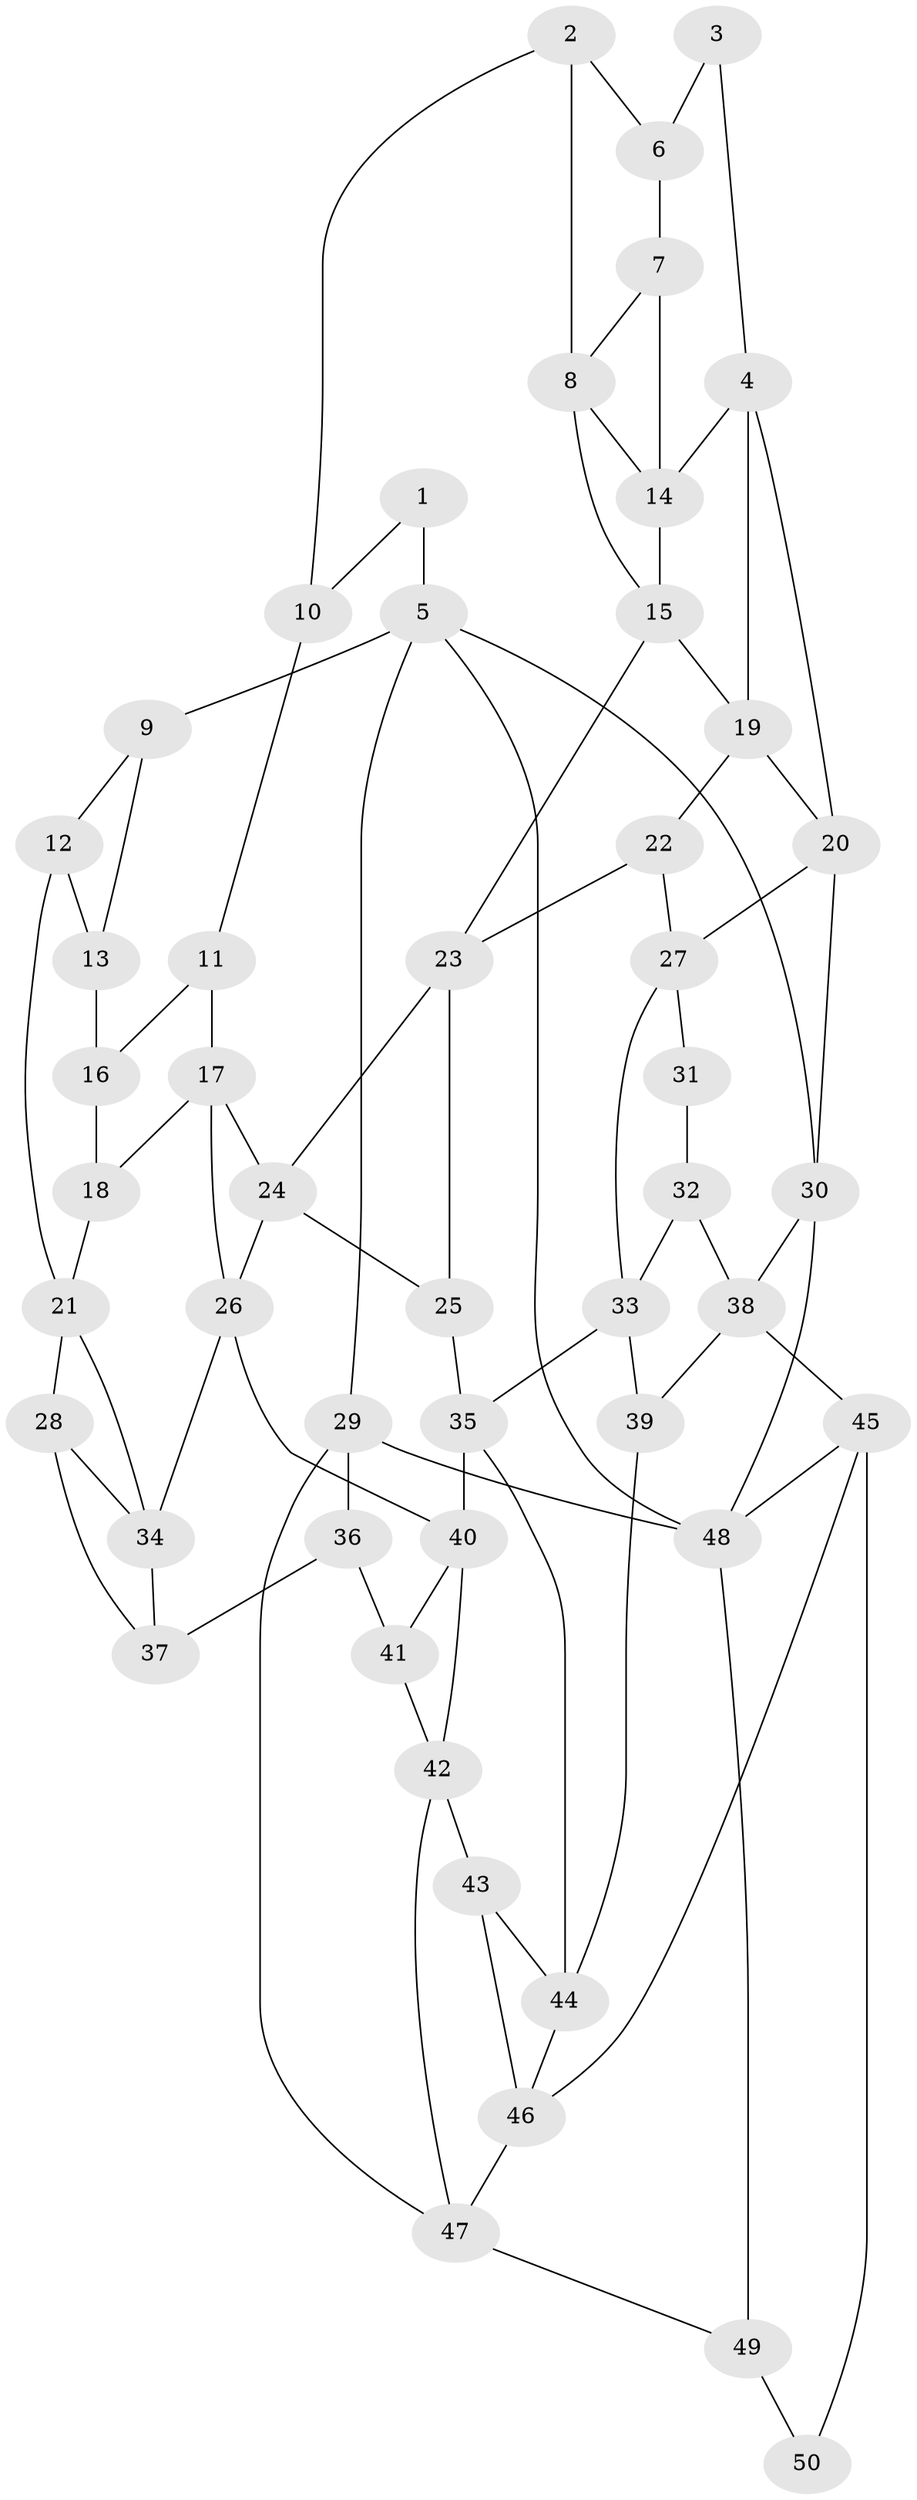 // original degree distribution, {3: 0.06060606060606061, 5: 0.5252525252525253, 6: 0.23232323232323232, 4: 0.18181818181818182}
// Generated by graph-tools (version 1.1) at 2025/38/03/04/25 23:38:27]
// undirected, 50 vertices, 87 edges
graph export_dot {
  node [color=gray90,style=filled];
  1;
  2;
  3;
  4;
  5;
  6;
  7;
  8;
  9;
  10;
  11;
  12;
  13;
  14;
  15;
  16;
  17;
  18;
  19;
  20;
  21;
  22;
  23;
  24;
  25;
  26;
  27;
  28;
  29;
  30;
  31;
  32;
  33;
  34;
  35;
  36;
  37;
  38;
  39;
  40;
  41;
  42;
  43;
  44;
  45;
  46;
  47;
  48;
  49;
  50;
  1 -- 5 [weight=2.0];
  1 -- 10 [weight=1.0];
  2 -- 6 [weight=1.0];
  2 -- 8 [weight=1.0];
  2 -- 10 [weight=1.0];
  3 -- 4 [weight=1.0];
  3 -- 6 [weight=1.0];
  4 -- 14 [weight=1.0];
  4 -- 19 [weight=1.0];
  4 -- 20 [weight=1.0];
  5 -- 9 [weight=1.0];
  5 -- 29 [weight=1.0];
  5 -- 30 [weight=1.0];
  5 -- 48 [weight=1.0];
  6 -- 7 [weight=2.0];
  7 -- 8 [weight=1.0];
  7 -- 14 [weight=1.0];
  8 -- 14 [weight=1.0];
  8 -- 15 [weight=1.0];
  9 -- 12 [weight=1.0];
  9 -- 13 [weight=1.0];
  10 -- 11 [weight=1.0];
  11 -- 16 [weight=1.0];
  11 -- 17 [weight=1.0];
  12 -- 13 [weight=1.0];
  12 -- 21 [weight=1.0];
  13 -- 16 [weight=2.0];
  14 -- 15 [weight=1.0];
  15 -- 19 [weight=1.0];
  15 -- 23 [weight=1.0];
  16 -- 18 [weight=1.0];
  17 -- 18 [weight=1.0];
  17 -- 24 [weight=1.0];
  17 -- 26 [weight=1.0];
  18 -- 21 [weight=1.0];
  19 -- 20 [weight=1.0];
  19 -- 22 [weight=1.0];
  20 -- 27 [weight=1.0];
  20 -- 30 [weight=1.0];
  21 -- 28 [weight=1.0];
  21 -- 34 [weight=1.0];
  22 -- 23 [weight=1.0];
  22 -- 27 [weight=1.0];
  23 -- 24 [weight=1.0];
  23 -- 25 [weight=1.0];
  24 -- 25 [weight=1.0];
  24 -- 26 [weight=1.0];
  25 -- 35 [weight=1.0];
  26 -- 34 [weight=1.0];
  26 -- 40 [weight=1.0];
  27 -- 31 [weight=1.0];
  27 -- 33 [weight=1.0];
  28 -- 34 [weight=1.0];
  28 -- 37 [weight=1.0];
  29 -- 36 [weight=1.0];
  29 -- 47 [weight=1.0];
  29 -- 48 [weight=1.0];
  30 -- 38 [weight=1.0];
  30 -- 48 [weight=1.0];
  31 -- 32 [weight=2.0];
  32 -- 33 [weight=1.0];
  32 -- 38 [weight=1.0];
  33 -- 35 [weight=1.0];
  33 -- 39 [weight=1.0];
  34 -- 37 [weight=1.0];
  35 -- 40 [weight=1.0];
  35 -- 44 [weight=1.0];
  36 -- 37 [weight=2.0];
  36 -- 41 [weight=1.0];
  38 -- 39 [weight=1.0];
  38 -- 45 [weight=1.0];
  39 -- 44 [weight=1.0];
  40 -- 41 [weight=2.0];
  40 -- 42 [weight=1.0];
  41 -- 42 [weight=1.0];
  42 -- 43 [weight=1.0];
  42 -- 47 [weight=1.0];
  43 -- 44 [weight=1.0];
  43 -- 46 [weight=1.0];
  44 -- 46 [weight=1.0];
  45 -- 46 [weight=1.0];
  45 -- 48 [weight=1.0];
  45 -- 50 [weight=1.0];
  46 -- 47 [weight=1.0];
  47 -- 49 [weight=1.0];
  48 -- 49 [weight=1.0];
  49 -- 50 [weight=1.0];
}
